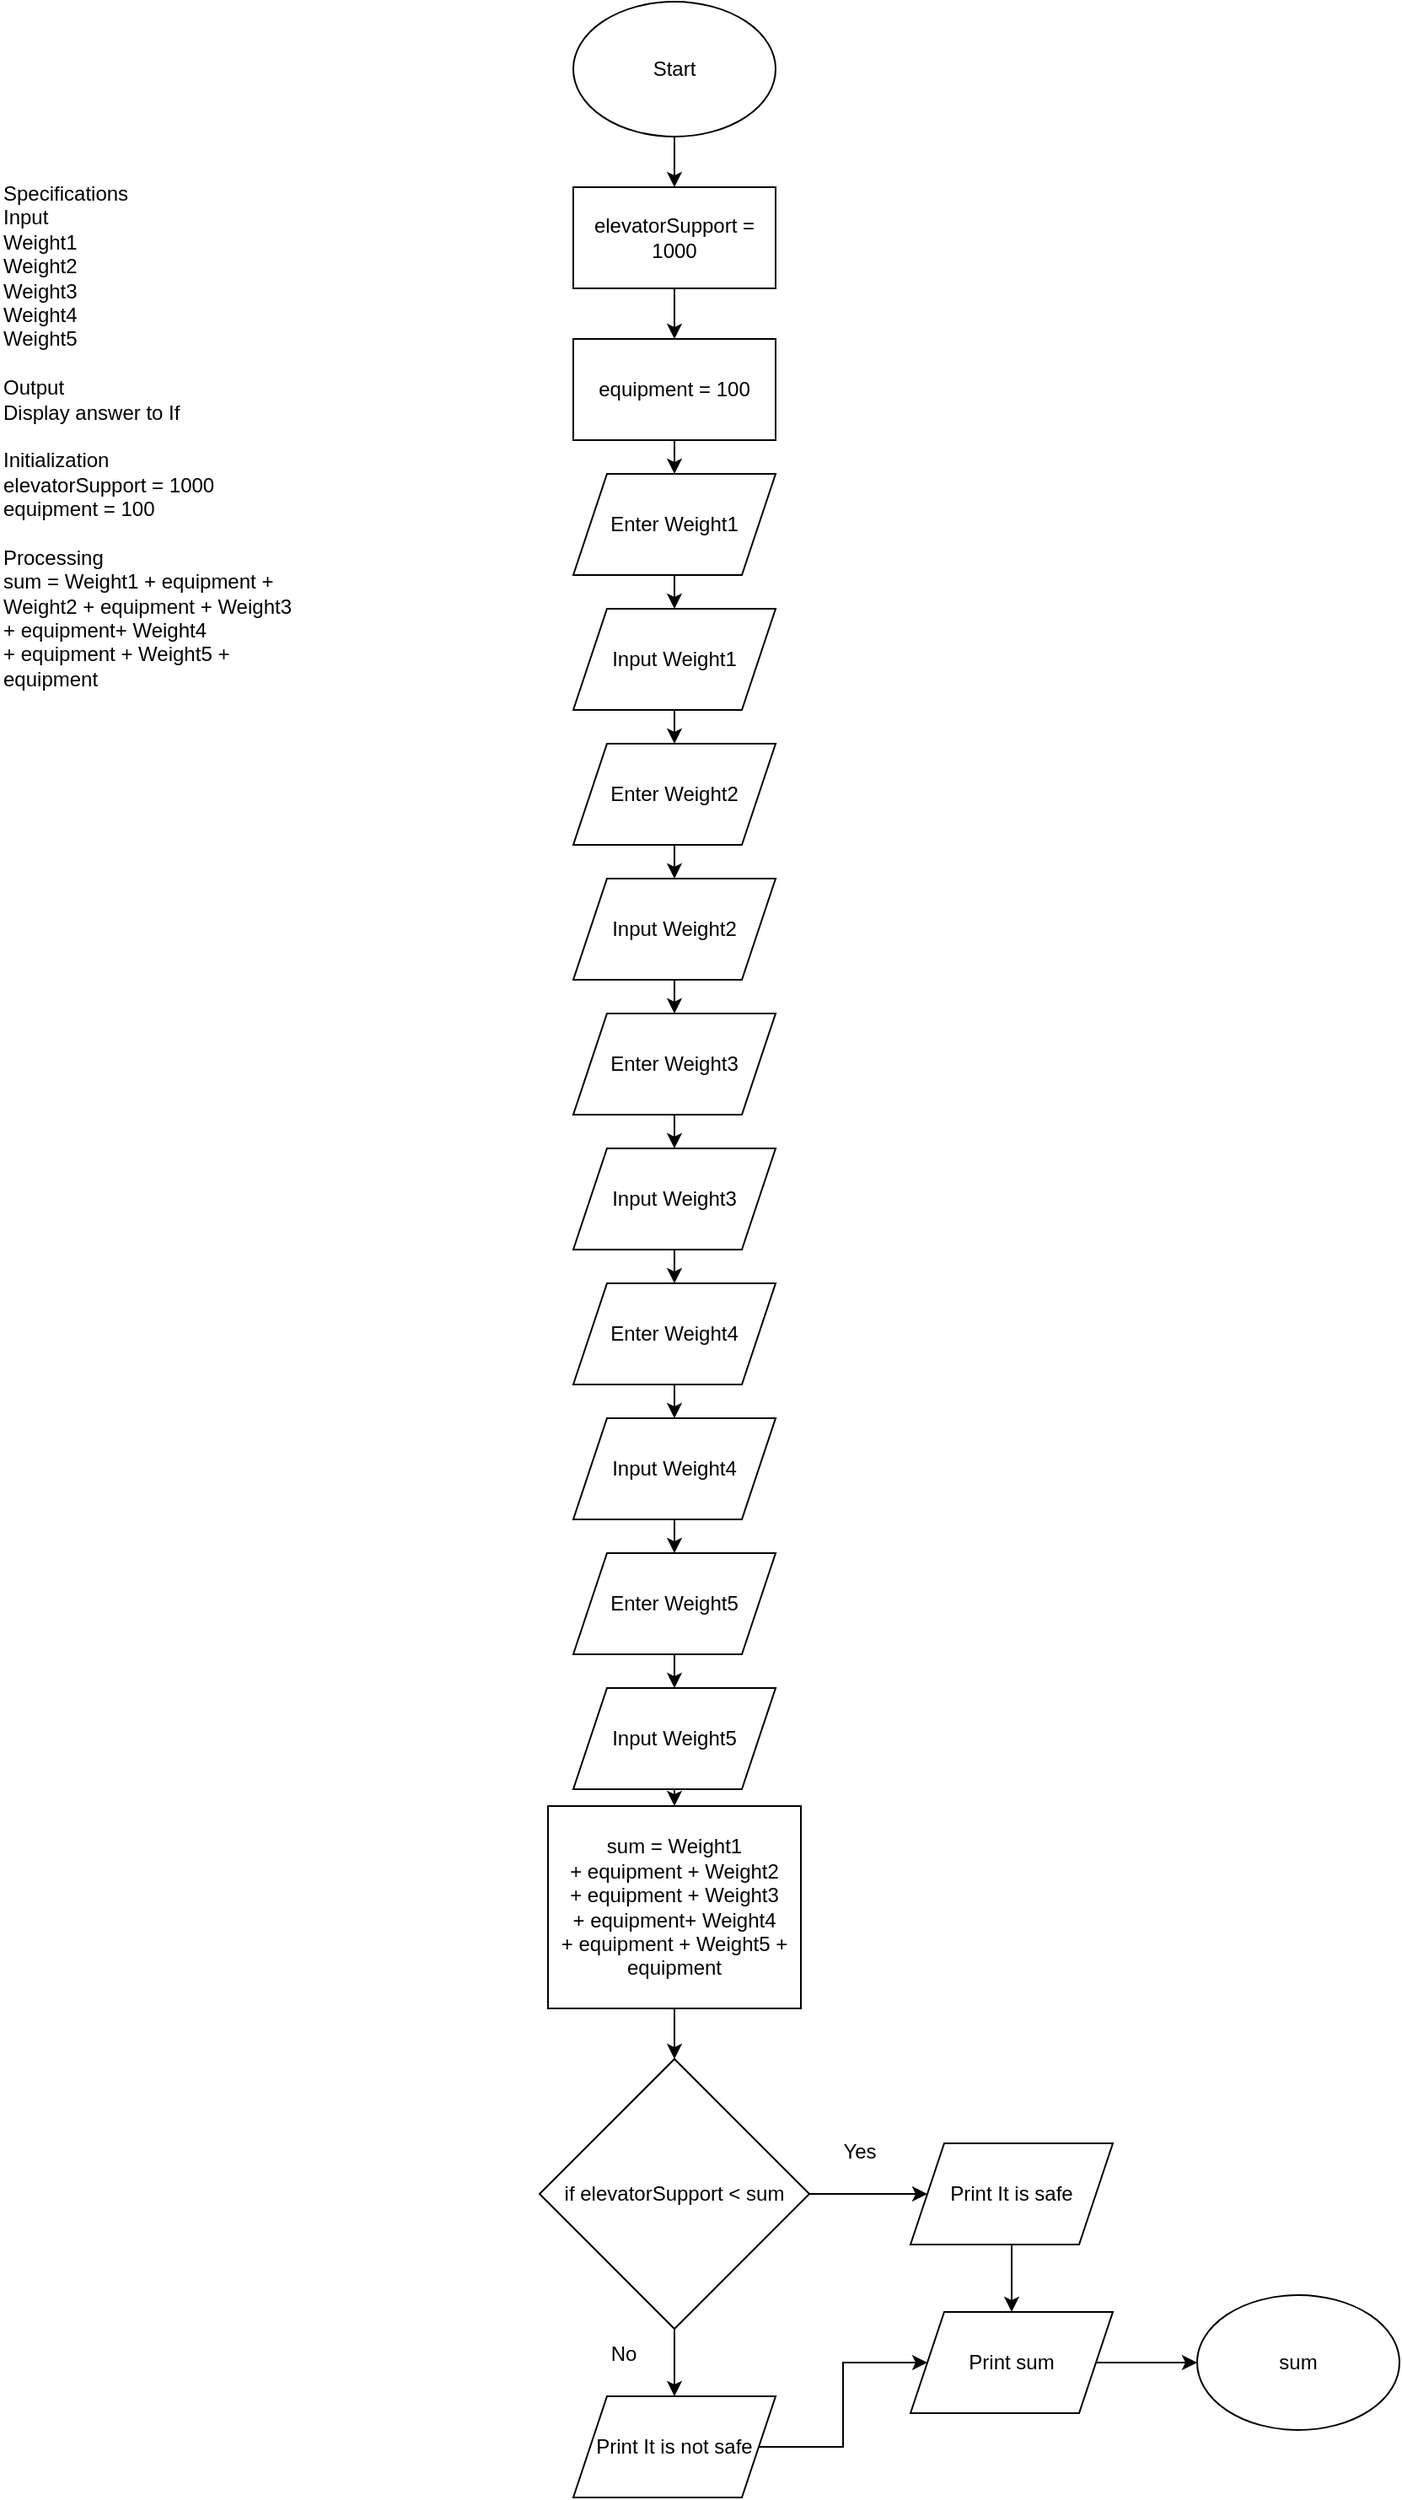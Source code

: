 <mxfile version="24.7.7">
  <diagram name="Page-1" id="4EX9-gtFPH-Jh9YzuPWE">
    <mxGraphModel dx="867" dy="2088" grid="1" gridSize="10" guides="1" tooltips="1" connect="1" arrows="1" fold="1" page="1" pageScale="1" pageWidth="850" pageHeight="1100" math="0" shadow="0">
      <root>
        <mxCell id="0" />
        <mxCell id="1" parent="0" />
        <mxCell id="C3IyUQ0t_e-sJKPJD6jP-1" value="Specifications&lt;br&gt;Input&lt;br&gt;Weight1&lt;br&gt;Weight2&lt;br&gt;Weight3&lt;br&gt;Weight4&lt;br&gt;Weight5&lt;br&gt;&lt;br&gt;Output&lt;br&gt;Display answer to If&lt;br&gt;&lt;div&gt;&lt;br&gt;&lt;/div&gt;Initialization&lt;br&gt;elevatorSupport = 1000&lt;br&gt;equipment = 100&lt;br&gt;&lt;br&gt;Processing&lt;div&gt;sum = Weight1 +&amp;nbsp;equipment + Weight2 +&amp;nbsp;equipment + Weight3 +&amp;nbsp;equipment+ Weight4 +&amp;nbsp;equipment + Weight5 + equipment&lt;/div&gt;" style="text;html=1;whiteSpace=wrap;overflow=hidden;rounded=0;" vertex="1" parent="1">
          <mxGeometry width="180" height="470" as="geometry" />
        </mxCell>
        <mxCell id="C3IyUQ0t_e-sJKPJD6jP-32" style="edgeStyle=orthogonalEdgeStyle;rounded=0;orthogonalLoop=1;jettySize=auto;html=1;exitX=0.5;exitY=1;exitDx=0;exitDy=0;entryX=0.5;entryY=0;entryDx=0;entryDy=0;" edge="1" parent="1" source="C3IyUQ0t_e-sJKPJD6jP-2" target="C3IyUQ0t_e-sJKPJD6jP-3">
          <mxGeometry relative="1" as="geometry" />
        </mxCell>
        <mxCell id="C3IyUQ0t_e-sJKPJD6jP-2" value="Start" style="ellipse;whiteSpace=wrap;html=1;" vertex="1" parent="1">
          <mxGeometry x="340" y="-100" width="120" height="80" as="geometry" />
        </mxCell>
        <mxCell id="C3IyUQ0t_e-sJKPJD6jP-33" style="edgeStyle=orthogonalEdgeStyle;rounded=0;orthogonalLoop=1;jettySize=auto;html=1;exitX=0.5;exitY=1;exitDx=0;exitDy=0;entryX=0.5;entryY=0;entryDx=0;entryDy=0;" edge="1" parent="1" source="C3IyUQ0t_e-sJKPJD6jP-3" target="C3IyUQ0t_e-sJKPJD6jP-19">
          <mxGeometry relative="1" as="geometry" />
        </mxCell>
        <mxCell id="C3IyUQ0t_e-sJKPJD6jP-3" value="elevatorSupport = 1000" style="rounded=0;whiteSpace=wrap;html=1;" vertex="1" parent="1">
          <mxGeometry x="340" y="10" width="120" height="60" as="geometry" />
        </mxCell>
        <mxCell id="C3IyUQ0t_e-sJKPJD6jP-35" style="edgeStyle=orthogonalEdgeStyle;rounded=0;orthogonalLoop=1;jettySize=auto;html=1;exitX=0.5;exitY=1;exitDx=0;exitDy=0;entryX=0.5;entryY=0;entryDx=0;entryDy=0;" edge="1" parent="1" source="C3IyUQ0t_e-sJKPJD6jP-7" target="C3IyUQ0t_e-sJKPJD6jP-8">
          <mxGeometry relative="1" as="geometry" />
        </mxCell>
        <mxCell id="C3IyUQ0t_e-sJKPJD6jP-7" value="Enter Weight1" style="shape=parallelogram;perimeter=parallelogramPerimeter;whiteSpace=wrap;html=1;fixedSize=1;" vertex="1" parent="1">
          <mxGeometry x="340" y="180" width="120" height="60" as="geometry" />
        </mxCell>
        <mxCell id="C3IyUQ0t_e-sJKPJD6jP-36" style="edgeStyle=orthogonalEdgeStyle;rounded=0;orthogonalLoop=1;jettySize=auto;html=1;exitX=0.5;exitY=1;exitDx=0;exitDy=0;entryX=0.5;entryY=0;entryDx=0;entryDy=0;" edge="1" parent="1" source="C3IyUQ0t_e-sJKPJD6jP-8" target="C3IyUQ0t_e-sJKPJD6jP-9">
          <mxGeometry relative="1" as="geometry" />
        </mxCell>
        <mxCell id="C3IyUQ0t_e-sJKPJD6jP-8" value="Input Weight1" style="shape=parallelogram;perimeter=parallelogramPerimeter;whiteSpace=wrap;html=1;fixedSize=1;" vertex="1" parent="1">
          <mxGeometry x="340" y="260" width="120" height="60" as="geometry" />
        </mxCell>
        <mxCell id="C3IyUQ0t_e-sJKPJD6jP-37" style="edgeStyle=orthogonalEdgeStyle;rounded=0;orthogonalLoop=1;jettySize=auto;html=1;exitX=0.5;exitY=1;exitDx=0;exitDy=0;entryX=0.5;entryY=0;entryDx=0;entryDy=0;" edge="1" parent="1" source="C3IyUQ0t_e-sJKPJD6jP-9" target="C3IyUQ0t_e-sJKPJD6jP-10">
          <mxGeometry relative="1" as="geometry" />
        </mxCell>
        <mxCell id="C3IyUQ0t_e-sJKPJD6jP-9" value="Enter Weight2" style="shape=parallelogram;perimeter=parallelogramPerimeter;whiteSpace=wrap;html=1;fixedSize=1;" vertex="1" parent="1">
          <mxGeometry x="340" y="340" width="120" height="60" as="geometry" />
        </mxCell>
        <mxCell id="C3IyUQ0t_e-sJKPJD6jP-38" style="edgeStyle=orthogonalEdgeStyle;rounded=0;orthogonalLoop=1;jettySize=auto;html=1;exitX=0.5;exitY=1;exitDx=0;exitDy=0;entryX=0.5;entryY=0;entryDx=0;entryDy=0;" edge="1" parent="1" source="C3IyUQ0t_e-sJKPJD6jP-10" target="C3IyUQ0t_e-sJKPJD6jP-11">
          <mxGeometry relative="1" as="geometry" />
        </mxCell>
        <mxCell id="C3IyUQ0t_e-sJKPJD6jP-10" value="Input Weight2" style="shape=parallelogram;perimeter=parallelogramPerimeter;whiteSpace=wrap;html=1;fixedSize=1;" vertex="1" parent="1">
          <mxGeometry x="340" y="420" width="120" height="60" as="geometry" />
        </mxCell>
        <mxCell id="C3IyUQ0t_e-sJKPJD6jP-39" style="edgeStyle=orthogonalEdgeStyle;rounded=0;orthogonalLoop=1;jettySize=auto;html=1;exitX=0.5;exitY=1;exitDx=0;exitDy=0;entryX=0.5;entryY=0;entryDx=0;entryDy=0;" edge="1" parent="1" source="C3IyUQ0t_e-sJKPJD6jP-11" target="C3IyUQ0t_e-sJKPJD6jP-12">
          <mxGeometry relative="1" as="geometry" />
        </mxCell>
        <mxCell id="C3IyUQ0t_e-sJKPJD6jP-11" value="Enter Weight3" style="shape=parallelogram;perimeter=parallelogramPerimeter;whiteSpace=wrap;html=1;fixedSize=1;" vertex="1" parent="1">
          <mxGeometry x="340" y="500" width="120" height="60" as="geometry" />
        </mxCell>
        <mxCell id="C3IyUQ0t_e-sJKPJD6jP-40" style="edgeStyle=orthogonalEdgeStyle;rounded=0;orthogonalLoop=1;jettySize=auto;html=1;exitX=0.5;exitY=1;exitDx=0;exitDy=0;entryX=0.5;entryY=0;entryDx=0;entryDy=0;" edge="1" parent="1" source="C3IyUQ0t_e-sJKPJD6jP-12" target="C3IyUQ0t_e-sJKPJD6jP-13">
          <mxGeometry relative="1" as="geometry" />
        </mxCell>
        <mxCell id="C3IyUQ0t_e-sJKPJD6jP-12" value="Input Weight3" style="shape=parallelogram;perimeter=parallelogramPerimeter;whiteSpace=wrap;html=1;fixedSize=1;" vertex="1" parent="1">
          <mxGeometry x="340" y="580" width="120" height="60" as="geometry" />
        </mxCell>
        <mxCell id="C3IyUQ0t_e-sJKPJD6jP-41" style="edgeStyle=orthogonalEdgeStyle;rounded=0;orthogonalLoop=1;jettySize=auto;html=1;exitX=0.5;exitY=1;exitDx=0;exitDy=0;entryX=0.5;entryY=0;entryDx=0;entryDy=0;" edge="1" parent="1" source="C3IyUQ0t_e-sJKPJD6jP-13" target="C3IyUQ0t_e-sJKPJD6jP-14">
          <mxGeometry relative="1" as="geometry" />
        </mxCell>
        <mxCell id="C3IyUQ0t_e-sJKPJD6jP-13" value="Enter Weight4" style="shape=parallelogram;perimeter=parallelogramPerimeter;whiteSpace=wrap;html=1;fixedSize=1;" vertex="1" parent="1">
          <mxGeometry x="340" y="660" width="120" height="60" as="geometry" />
        </mxCell>
        <mxCell id="C3IyUQ0t_e-sJKPJD6jP-42" style="edgeStyle=orthogonalEdgeStyle;rounded=0;orthogonalLoop=1;jettySize=auto;html=1;exitX=0.5;exitY=1;exitDx=0;exitDy=0;entryX=0.5;entryY=0;entryDx=0;entryDy=0;" edge="1" parent="1" source="C3IyUQ0t_e-sJKPJD6jP-14" target="C3IyUQ0t_e-sJKPJD6jP-15">
          <mxGeometry relative="1" as="geometry" />
        </mxCell>
        <mxCell id="C3IyUQ0t_e-sJKPJD6jP-14" value="Input Weight4" style="shape=parallelogram;perimeter=parallelogramPerimeter;whiteSpace=wrap;html=1;fixedSize=1;" vertex="1" parent="1">
          <mxGeometry x="340" y="740" width="120" height="60" as="geometry" />
        </mxCell>
        <mxCell id="C3IyUQ0t_e-sJKPJD6jP-43" style="edgeStyle=orthogonalEdgeStyle;rounded=0;orthogonalLoop=1;jettySize=auto;html=1;exitX=0.5;exitY=1;exitDx=0;exitDy=0;entryX=0.5;entryY=0;entryDx=0;entryDy=0;" edge="1" parent="1" source="C3IyUQ0t_e-sJKPJD6jP-15" target="C3IyUQ0t_e-sJKPJD6jP-16">
          <mxGeometry relative="1" as="geometry" />
        </mxCell>
        <mxCell id="C3IyUQ0t_e-sJKPJD6jP-15" value="Enter Weight5" style="shape=parallelogram;perimeter=parallelogramPerimeter;whiteSpace=wrap;html=1;fixedSize=1;" vertex="1" parent="1">
          <mxGeometry x="340" y="820" width="120" height="60" as="geometry" />
        </mxCell>
        <mxCell id="C3IyUQ0t_e-sJKPJD6jP-44" style="edgeStyle=orthogonalEdgeStyle;rounded=0;orthogonalLoop=1;jettySize=auto;html=1;exitX=0.5;exitY=1;exitDx=0;exitDy=0;entryX=0.5;entryY=0;entryDx=0;entryDy=0;" edge="1" parent="1" source="C3IyUQ0t_e-sJKPJD6jP-16" target="C3IyUQ0t_e-sJKPJD6jP-18">
          <mxGeometry relative="1" as="geometry" />
        </mxCell>
        <mxCell id="C3IyUQ0t_e-sJKPJD6jP-16" value="Input Weight5" style="shape=parallelogram;perimeter=parallelogramPerimeter;whiteSpace=wrap;html=1;fixedSize=1;" vertex="1" parent="1">
          <mxGeometry x="340" y="900" width="120" height="60" as="geometry" />
        </mxCell>
        <mxCell id="C3IyUQ0t_e-sJKPJD6jP-45" style="edgeStyle=orthogonalEdgeStyle;rounded=0;orthogonalLoop=1;jettySize=auto;html=1;exitX=0.5;exitY=1;exitDx=0;exitDy=0;entryX=0.5;entryY=0;entryDx=0;entryDy=0;" edge="1" parent="1" source="C3IyUQ0t_e-sJKPJD6jP-18" target="C3IyUQ0t_e-sJKPJD6jP-20">
          <mxGeometry relative="1" as="geometry" />
        </mxCell>
        <mxCell id="C3IyUQ0t_e-sJKPJD6jP-18" value="&lt;div&gt;sum = Weight1 +&amp;nbsp;equipment + Weight2 +&amp;nbsp;equipment + Weight3 +&amp;nbsp;equipment+ Weight4 +&amp;nbsp;equipment + Weight5 + equipment&lt;/div&gt;" style="rounded=0;whiteSpace=wrap;html=1;" vertex="1" parent="1">
          <mxGeometry x="325" y="970" width="150" height="120" as="geometry" />
        </mxCell>
        <mxCell id="C3IyUQ0t_e-sJKPJD6jP-34" style="edgeStyle=orthogonalEdgeStyle;rounded=0;orthogonalLoop=1;jettySize=auto;html=1;exitX=0.5;exitY=1;exitDx=0;exitDy=0;entryX=0.5;entryY=0;entryDx=0;entryDy=0;" edge="1" parent="1" source="C3IyUQ0t_e-sJKPJD6jP-19" target="C3IyUQ0t_e-sJKPJD6jP-7">
          <mxGeometry relative="1" as="geometry" />
        </mxCell>
        <mxCell id="C3IyUQ0t_e-sJKPJD6jP-19" value="equipment = 100" style="rounded=0;whiteSpace=wrap;html=1;" vertex="1" parent="1">
          <mxGeometry x="340" y="100" width="120" height="60" as="geometry" />
        </mxCell>
        <mxCell id="C3IyUQ0t_e-sJKPJD6jP-27" style="edgeStyle=orthogonalEdgeStyle;rounded=0;orthogonalLoop=1;jettySize=auto;html=1;exitX=0.5;exitY=1;exitDx=0;exitDy=0;entryX=0.5;entryY=0;entryDx=0;entryDy=0;" edge="1" parent="1" source="C3IyUQ0t_e-sJKPJD6jP-20" target="C3IyUQ0t_e-sJKPJD6jP-24">
          <mxGeometry relative="1" as="geometry" />
        </mxCell>
        <mxCell id="C3IyUQ0t_e-sJKPJD6jP-30" style="edgeStyle=orthogonalEdgeStyle;rounded=0;orthogonalLoop=1;jettySize=auto;html=1;exitX=1;exitY=0.5;exitDx=0;exitDy=0;entryX=0;entryY=0.5;entryDx=0;entryDy=0;" edge="1" parent="1" source="C3IyUQ0t_e-sJKPJD6jP-20" target="C3IyUQ0t_e-sJKPJD6jP-21">
          <mxGeometry relative="1" as="geometry" />
        </mxCell>
        <mxCell id="C3IyUQ0t_e-sJKPJD6jP-20" value="if elevatorSupport &amp;lt; sum" style="rhombus;whiteSpace=wrap;html=1;" vertex="1" parent="1">
          <mxGeometry x="320" y="1120" width="160" height="160" as="geometry" />
        </mxCell>
        <mxCell id="C3IyUQ0t_e-sJKPJD6jP-31" style="edgeStyle=orthogonalEdgeStyle;rounded=0;orthogonalLoop=1;jettySize=auto;html=1;exitX=0.5;exitY=1;exitDx=0;exitDy=0;entryX=0.5;entryY=0;entryDx=0;entryDy=0;" edge="1" parent="1" source="C3IyUQ0t_e-sJKPJD6jP-21" target="C3IyUQ0t_e-sJKPJD6jP-22">
          <mxGeometry relative="1" as="geometry" />
        </mxCell>
        <mxCell id="C3IyUQ0t_e-sJKPJD6jP-21" value="Print It is safe" style="shape=parallelogram;perimeter=parallelogramPerimeter;whiteSpace=wrap;html=1;fixedSize=1;" vertex="1" parent="1">
          <mxGeometry x="540" y="1170" width="120" height="60" as="geometry" />
        </mxCell>
        <mxCell id="C3IyUQ0t_e-sJKPJD6jP-29" style="edgeStyle=orthogonalEdgeStyle;rounded=0;orthogonalLoop=1;jettySize=auto;html=1;exitX=1;exitY=0.5;exitDx=0;exitDy=0;entryX=0;entryY=0.5;entryDx=0;entryDy=0;" edge="1" parent="1" source="C3IyUQ0t_e-sJKPJD6jP-22" target="C3IyUQ0t_e-sJKPJD6jP-23">
          <mxGeometry relative="1" as="geometry" />
        </mxCell>
        <mxCell id="C3IyUQ0t_e-sJKPJD6jP-22" value="Print sum" style="shape=parallelogram;perimeter=parallelogramPerimeter;whiteSpace=wrap;html=1;fixedSize=1;" vertex="1" parent="1">
          <mxGeometry x="540" y="1270" width="120" height="60" as="geometry" />
        </mxCell>
        <mxCell id="C3IyUQ0t_e-sJKPJD6jP-23" value="sum" style="ellipse;whiteSpace=wrap;html=1;" vertex="1" parent="1">
          <mxGeometry x="710" y="1260" width="120" height="80" as="geometry" />
        </mxCell>
        <mxCell id="C3IyUQ0t_e-sJKPJD6jP-28" style="edgeStyle=orthogonalEdgeStyle;rounded=0;orthogonalLoop=1;jettySize=auto;html=1;exitX=1;exitY=0.5;exitDx=0;exitDy=0;entryX=0;entryY=0.5;entryDx=0;entryDy=0;" edge="1" parent="1" source="C3IyUQ0t_e-sJKPJD6jP-24" target="C3IyUQ0t_e-sJKPJD6jP-22">
          <mxGeometry relative="1" as="geometry" />
        </mxCell>
        <mxCell id="C3IyUQ0t_e-sJKPJD6jP-24" value="Print It is not safe" style="shape=parallelogram;perimeter=parallelogramPerimeter;whiteSpace=wrap;html=1;fixedSize=1;" vertex="1" parent="1">
          <mxGeometry x="340" y="1320" width="120" height="60" as="geometry" />
        </mxCell>
        <mxCell id="C3IyUQ0t_e-sJKPJD6jP-25" value="Yes" style="text;html=1;align=center;verticalAlign=middle;whiteSpace=wrap;rounded=0;" vertex="1" parent="1">
          <mxGeometry x="480" y="1160" width="60" height="30" as="geometry" />
        </mxCell>
        <mxCell id="C3IyUQ0t_e-sJKPJD6jP-26" value="No" style="text;html=1;align=center;verticalAlign=middle;whiteSpace=wrap;rounded=0;" vertex="1" parent="1">
          <mxGeometry x="340" y="1280" width="60" height="30" as="geometry" />
        </mxCell>
      </root>
    </mxGraphModel>
  </diagram>
</mxfile>
